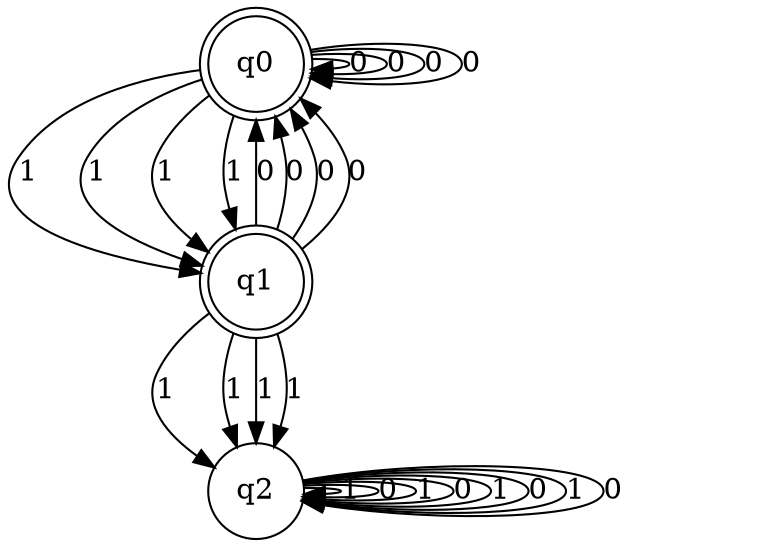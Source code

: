 digraph finite_state_machine {
	rankdir=q size="8,5"
	node [shape=doublecircle]
	q0
	node [shape=doublecircle]
	q1
	node [shape=doublecircle]
	node [shape=circle]
	q0 -> q1 [label=1]
	q0 -> q0 [label=0]
	q0 -> q1 [label=1]
	q0 -> q0 [label=0]
	q0 -> q1 [label=1]
	q0 -> q0 [label=0]
	q0 -> q1 [label=1]
	q0 -> q0 [label=0]
	node [shape=circle]
	q1 -> q2 [label=1]
	q1 -> q0 [label=0]
	q1 -> q2 [label=1]
	q1 -> q0 [label=0]
	q1 -> q2 [label=1]
	q1 -> q0 [label=0]
	q1 -> q2 [label=1]
	q1 -> q0 [label=0]
	node [shape=circle]
	q2
	q2 -> q2 [label=1]
	q2 -> q2 [label=0]
	q2 -> q2 [label=1]
	q2 -> q2 [label=0]
	q2 -> q2 [label=1]
	q2 -> q2 [label=0]
	q2 -> q2 [label=1]
	q2 -> q2 [label=0]
}
